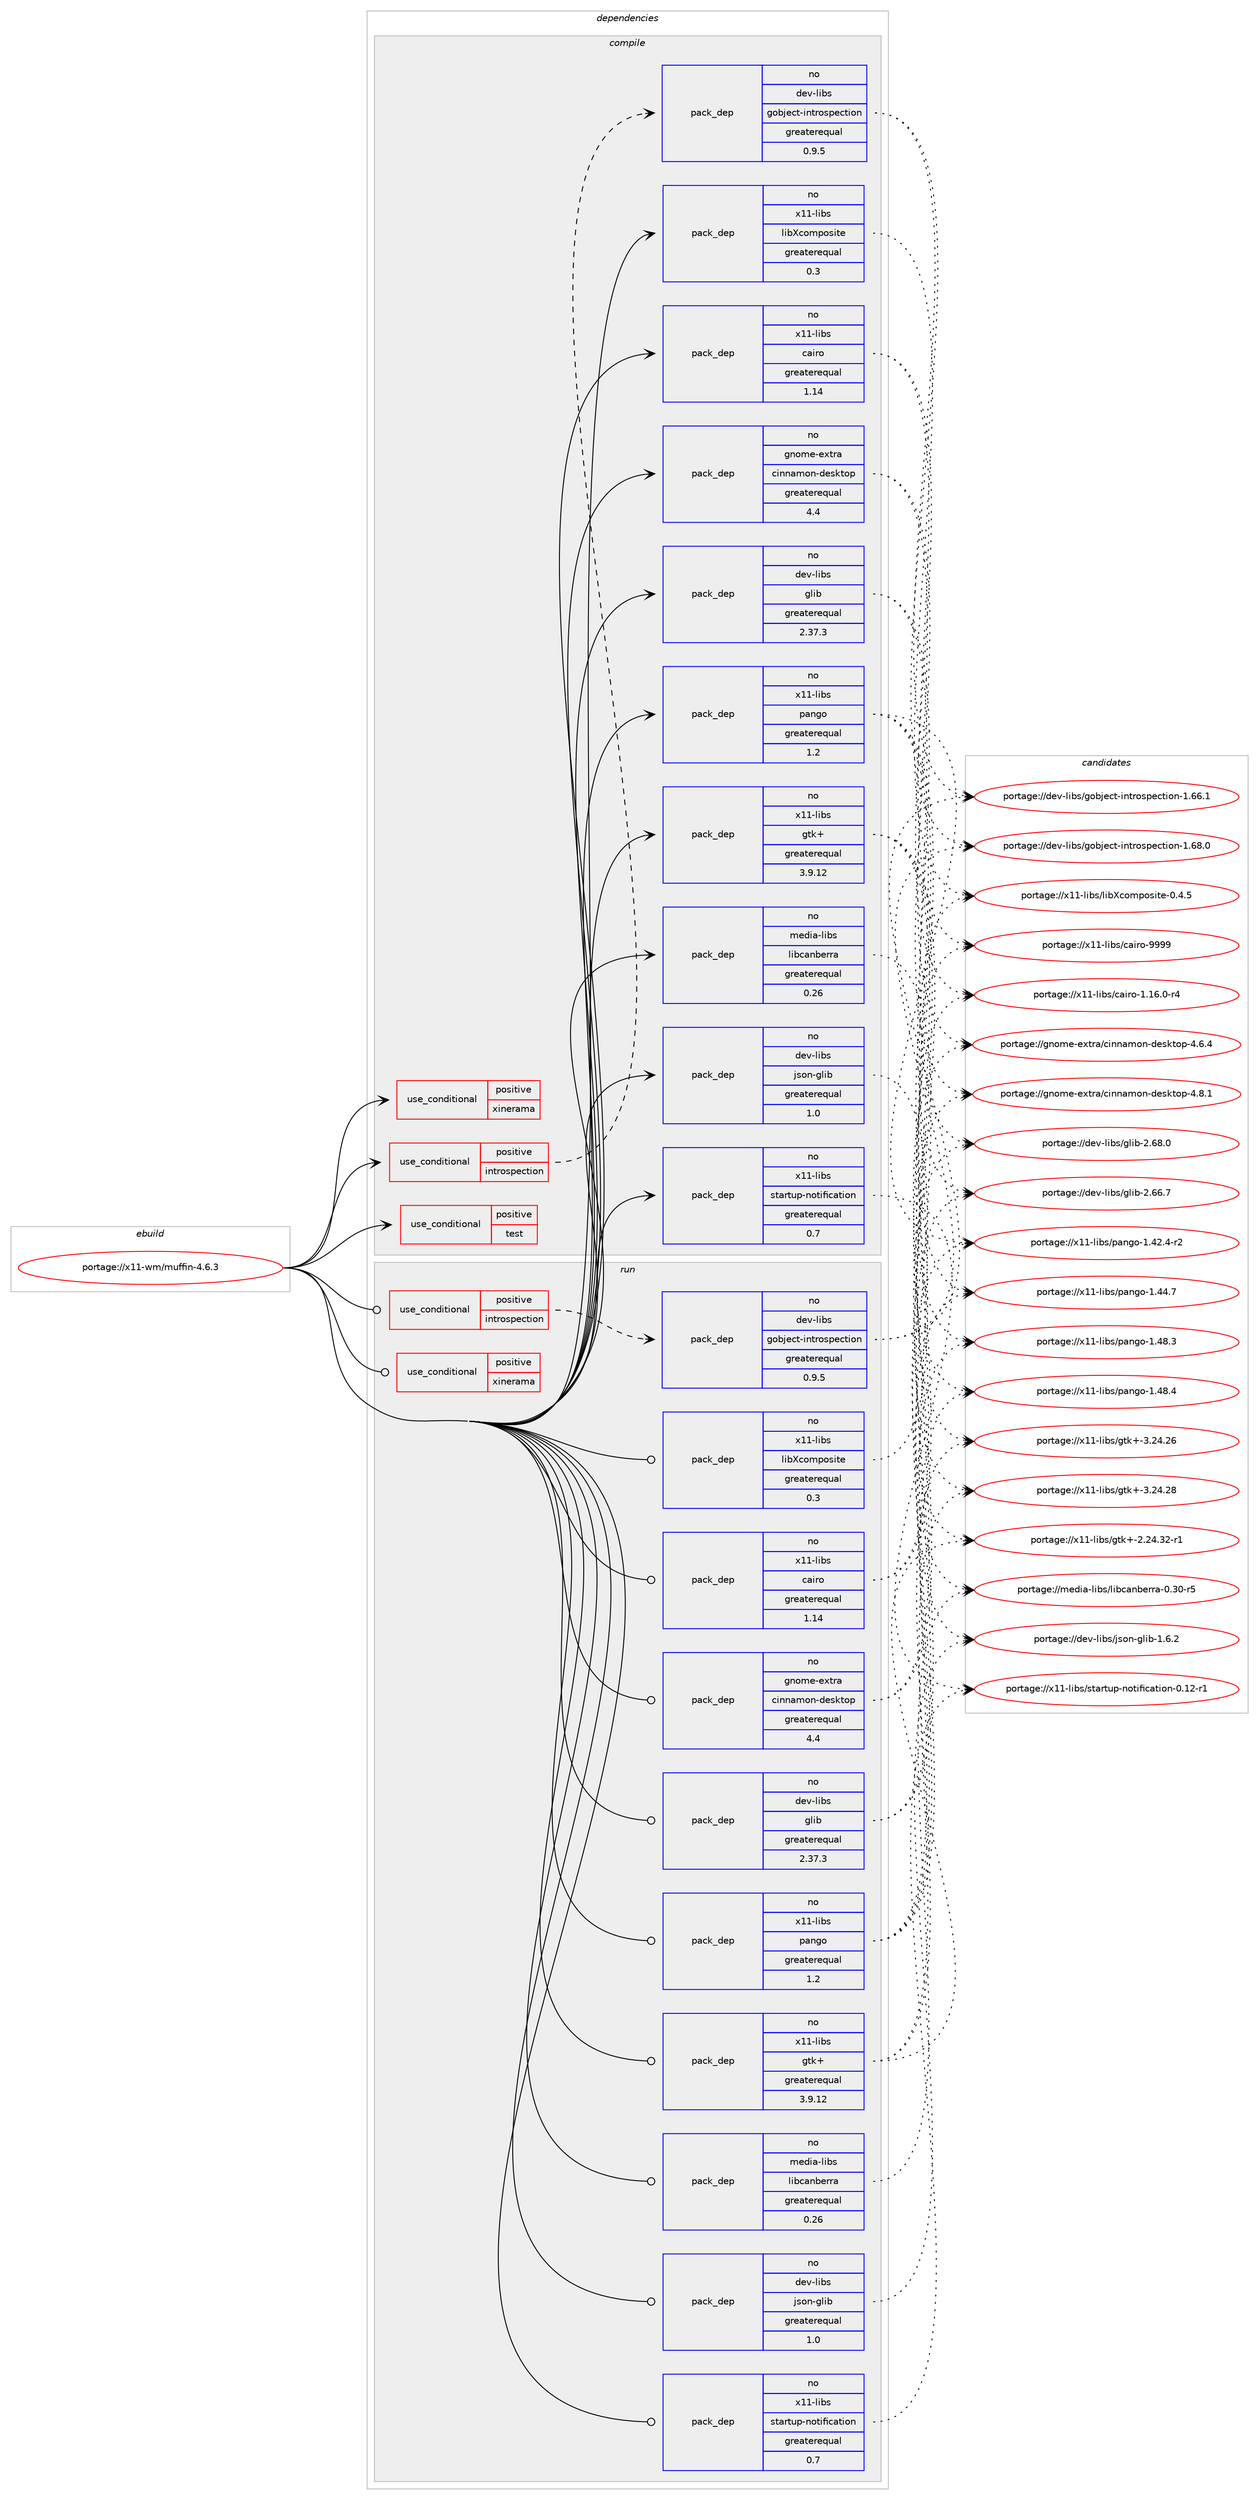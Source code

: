 digraph prolog {

# *************
# Graph options
# *************

newrank=true;
concentrate=true;
compound=true;
graph [rankdir=LR,fontname=Helvetica,fontsize=10,ranksep=1.5];#, ranksep=2.5, nodesep=0.2];
edge  [arrowhead=vee];
node  [fontname=Helvetica,fontsize=10];

# **********
# The ebuild
# **********

subgraph cluster_leftcol {
color=gray;
rank=same;
label=<<i>ebuild</i>>;
id [label="portage://x11-wm/muffin-4.6.3", color=red, width=4, href="../x11-wm/muffin-4.6.3.svg"];
}

# ****************
# The dependencies
# ****************

subgraph cluster_midcol {
color=gray;
label=<<i>dependencies</i>>;
subgraph cluster_compile {
fillcolor="#eeeeee";
style=filled;
label=<<i>compile</i>>;
subgraph cond1340 {
dependency3278 [label=<<TABLE BORDER="0" CELLBORDER="1" CELLSPACING="0" CELLPADDING="4"><TR><TD ROWSPAN="3" CELLPADDING="10">use_conditional</TD></TR><TR><TD>positive</TD></TR><TR><TD>introspection</TD></TR></TABLE>>, shape=none, color=red];
subgraph pack1859 {
dependency3279 [label=<<TABLE BORDER="0" CELLBORDER="1" CELLSPACING="0" CELLPADDING="4" WIDTH="220"><TR><TD ROWSPAN="6" CELLPADDING="30">pack_dep</TD></TR><TR><TD WIDTH="110">no</TD></TR><TR><TD>dev-libs</TD></TR><TR><TD>gobject-introspection</TD></TR><TR><TD>greaterequal</TD></TR><TR><TD>0.9.5</TD></TR></TABLE>>, shape=none, color=blue];
}
dependency3278:e -> dependency3279:w [weight=20,style="dashed",arrowhead="vee"];
}
id:e -> dependency3278:w [weight=20,style="solid",arrowhead="vee"];
subgraph cond1341 {
dependency3280 [label=<<TABLE BORDER="0" CELLBORDER="1" CELLSPACING="0" CELLPADDING="4"><TR><TD ROWSPAN="3" CELLPADDING="10">use_conditional</TD></TR><TR><TD>positive</TD></TR><TR><TD>test</TD></TR></TABLE>>, shape=none, color=red];
# *** BEGIN UNKNOWN DEPENDENCY TYPE (TODO) ***
# dependency3280 -> package_dependency(portage://x11-wm/muffin-4.6.3,install,no,app-text,docbook-xml-dtd,none,[,,],[slot(4.5)],[])
# *** END UNKNOWN DEPENDENCY TYPE (TODO) ***

}
id:e -> dependency3280:w [weight=20,style="solid",arrowhead="vee"];
subgraph cond1342 {
dependency3281 [label=<<TABLE BORDER="0" CELLBORDER="1" CELLSPACING="0" CELLPADDING="4"><TR><TD ROWSPAN="3" CELLPADDING="10">use_conditional</TD></TR><TR><TD>positive</TD></TR><TR><TD>xinerama</TD></TR></TABLE>>, shape=none, color=red];
# *** BEGIN UNKNOWN DEPENDENCY TYPE (TODO) ***
# dependency3281 -> package_dependency(portage://x11-wm/muffin-4.6.3,install,no,x11-libs,libXinerama,none,[,,],[],[])
# *** END UNKNOWN DEPENDENCY TYPE (TODO) ***

}
id:e -> dependency3281:w [weight=20,style="solid",arrowhead="vee"];
subgraph pack1860 {
dependency3282 [label=<<TABLE BORDER="0" CELLBORDER="1" CELLSPACING="0" CELLPADDING="4" WIDTH="220"><TR><TD ROWSPAN="6" CELLPADDING="30">pack_dep</TD></TR><TR><TD WIDTH="110">no</TD></TR><TR><TD>dev-libs</TD></TR><TR><TD>glib</TD></TR><TR><TD>greaterequal</TD></TR><TR><TD>2.37.3</TD></TR></TABLE>>, shape=none, color=blue];
}
id:e -> dependency3282:w [weight=20,style="solid",arrowhead="vee"];
subgraph pack1861 {
dependency3283 [label=<<TABLE BORDER="0" CELLBORDER="1" CELLSPACING="0" CELLPADDING="4" WIDTH="220"><TR><TD ROWSPAN="6" CELLPADDING="30">pack_dep</TD></TR><TR><TD WIDTH="110">no</TD></TR><TR><TD>dev-libs</TD></TR><TR><TD>json-glib</TD></TR><TR><TD>greaterequal</TD></TR><TR><TD>1.0</TD></TR></TABLE>>, shape=none, color=blue];
}
id:e -> dependency3283:w [weight=20,style="solid",arrowhead="vee"];
subgraph pack1862 {
dependency3284 [label=<<TABLE BORDER="0" CELLBORDER="1" CELLSPACING="0" CELLPADDING="4" WIDTH="220"><TR><TD ROWSPAN="6" CELLPADDING="30">pack_dep</TD></TR><TR><TD WIDTH="110">no</TD></TR><TR><TD>gnome-extra</TD></TR><TR><TD>cinnamon-desktop</TD></TR><TR><TD>greaterequal</TD></TR><TR><TD>4.4</TD></TR></TABLE>>, shape=none, color=blue];
}
id:e -> dependency3284:w [weight=20,style="solid",arrowhead="vee"];
# *** BEGIN UNKNOWN DEPENDENCY TYPE (TODO) ***
# id -> package_dependency(portage://x11-wm/muffin-4.6.3,install,no,gnome-extra,zenity,none,[,,],[],[])
# *** END UNKNOWN DEPENDENCY TYPE (TODO) ***

subgraph pack1863 {
dependency3285 [label=<<TABLE BORDER="0" CELLBORDER="1" CELLSPACING="0" CELLPADDING="4" WIDTH="220"><TR><TD ROWSPAN="6" CELLPADDING="30">pack_dep</TD></TR><TR><TD WIDTH="110">no</TD></TR><TR><TD>media-libs</TD></TR><TR><TD>libcanberra</TD></TR><TR><TD>greaterequal</TD></TR><TR><TD>0.26</TD></TR></TABLE>>, shape=none, color=blue];
}
id:e -> dependency3285:w [weight=20,style="solid",arrowhead="vee"];
# *** BEGIN UNKNOWN DEPENDENCY TYPE (TODO) ***
# id -> package_dependency(portage://x11-wm/muffin-4.6.3,install,no,virtual,opengl,none,[,,],[],[])
# *** END UNKNOWN DEPENDENCY TYPE (TODO) ***

# *** BEGIN UNKNOWN DEPENDENCY TYPE (TODO) ***
# id -> package_dependency(portage://x11-wm/muffin-4.6.3,install,no,x11-base,xorg-proto,none,[,,],[],[])
# *** END UNKNOWN DEPENDENCY TYPE (TODO) ***

subgraph pack1864 {
dependency3286 [label=<<TABLE BORDER="0" CELLBORDER="1" CELLSPACING="0" CELLPADDING="4" WIDTH="220"><TR><TD ROWSPAN="6" CELLPADDING="30">pack_dep</TD></TR><TR><TD WIDTH="110">no</TD></TR><TR><TD>x11-libs</TD></TR><TR><TD>cairo</TD></TR><TR><TD>greaterequal</TD></TR><TR><TD>1.14</TD></TR></TABLE>>, shape=none, color=blue];
}
id:e -> dependency3286:w [weight=20,style="solid",arrowhead="vee"];
# *** BEGIN UNKNOWN DEPENDENCY TYPE (TODO) ***
# id -> package_dependency(portage://x11-wm/muffin-4.6.3,install,no,x11-libs,gdk-pixbuf,none,[,,],[slot(2)],[use(optenable(introspection),none)])
# *** END UNKNOWN DEPENDENCY TYPE (TODO) ***

subgraph pack1865 {
dependency3287 [label=<<TABLE BORDER="0" CELLBORDER="1" CELLSPACING="0" CELLPADDING="4" WIDTH="220"><TR><TD ROWSPAN="6" CELLPADDING="30">pack_dep</TD></TR><TR><TD WIDTH="110">no</TD></TR><TR><TD>x11-libs</TD></TR><TR><TD>gtk+</TD></TR><TR><TD>greaterequal</TD></TR><TR><TD>3.9.12</TD></TR></TABLE>>, shape=none, color=blue];
}
id:e -> dependency3287:w [weight=20,style="solid",arrowhead="vee"];
# *** BEGIN UNKNOWN DEPENDENCY TYPE (TODO) ***
# id -> package_dependency(portage://x11-wm/muffin-4.6.3,install,no,x11-libs,libICE,none,[,,],[],[])
# *** END UNKNOWN DEPENDENCY TYPE (TODO) ***

# *** BEGIN UNKNOWN DEPENDENCY TYPE (TODO) ***
# id -> package_dependency(portage://x11-wm/muffin-4.6.3,install,no,x11-libs,libSM,none,[,,],[],[])
# *** END UNKNOWN DEPENDENCY TYPE (TODO) ***

# *** BEGIN UNKNOWN DEPENDENCY TYPE (TODO) ***
# id -> package_dependency(portage://x11-wm/muffin-4.6.3,install,no,x11-libs,libX11,none,[,,],[],[])
# *** END UNKNOWN DEPENDENCY TYPE (TODO) ***

subgraph pack1866 {
dependency3288 [label=<<TABLE BORDER="0" CELLBORDER="1" CELLSPACING="0" CELLPADDING="4" WIDTH="220"><TR><TD ROWSPAN="6" CELLPADDING="30">pack_dep</TD></TR><TR><TD WIDTH="110">no</TD></TR><TR><TD>x11-libs</TD></TR><TR><TD>libXcomposite</TD></TR><TR><TD>greaterequal</TD></TR><TR><TD>0.3</TD></TR></TABLE>>, shape=none, color=blue];
}
id:e -> dependency3288:w [weight=20,style="solid",arrowhead="vee"];
# *** BEGIN UNKNOWN DEPENDENCY TYPE (TODO) ***
# id -> package_dependency(portage://x11-wm/muffin-4.6.3,install,no,x11-libs,libXcomposite,none,[,,],[],[])
# *** END UNKNOWN DEPENDENCY TYPE (TODO) ***

# *** BEGIN UNKNOWN DEPENDENCY TYPE (TODO) ***
# id -> package_dependency(portage://x11-wm/muffin-4.6.3,install,no,x11-libs,libXcursor,none,[,,],[],[])
# *** END UNKNOWN DEPENDENCY TYPE (TODO) ***

# *** BEGIN UNKNOWN DEPENDENCY TYPE (TODO) ***
# id -> package_dependency(portage://x11-wm/muffin-4.6.3,install,no,x11-libs,libXdamage,none,[,,],[],[])
# *** END UNKNOWN DEPENDENCY TYPE (TODO) ***

# *** BEGIN UNKNOWN DEPENDENCY TYPE (TODO) ***
# id -> package_dependency(portage://x11-wm/muffin-4.6.3,install,no,x11-libs,libXext,none,[,,],[],[])
# *** END UNKNOWN DEPENDENCY TYPE (TODO) ***

# *** BEGIN UNKNOWN DEPENDENCY TYPE (TODO) ***
# id -> package_dependency(portage://x11-wm/muffin-4.6.3,install,no,x11-libs,libXfixes,none,[,,],[],[])
# *** END UNKNOWN DEPENDENCY TYPE (TODO) ***

# *** BEGIN UNKNOWN DEPENDENCY TYPE (TODO) ***
# id -> package_dependency(portage://x11-wm/muffin-4.6.3,install,no,x11-libs,libXrandr,none,[,,],[],[])
# *** END UNKNOWN DEPENDENCY TYPE (TODO) ***

# *** BEGIN UNKNOWN DEPENDENCY TYPE (TODO) ***
# id -> package_dependency(portage://x11-wm/muffin-4.6.3,install,no,x11-libs,libXrender,none,[,,],[],[])
# *** END UNKNOWN DEPENDENCY TYPE (TODO) ***

# *** BEGIN UNKNOWN DEPENDENCY TYPE (TODO) ***
# id -> package_dependency(portage://x11-wm/muffin-4.6.3,install,no,x11-libs,libxkbcommon,none,[,,],[],[])
# *** END UNKNOWN DEPENDENCY TYPE (TODO) ***

subgraph pack1867 {
dependency3289 [label=<<TABLE BORDER="0" CELLBORDER="1" CELLSPACING="0" CELLPADDING="4" WIDTH="220"><TR><TD ROWSPAN="6" CELLPADDING="30">pack_dep</TD></TR><TR><TD WIDTH="110">no</TD></TR><TR><TD>x11-libs</TD></TR><TR><TD>pango</TD></TR><TR><TD>greaterequal</TD></TR><TR><TD>1.2</TD></TR></TABLE>>, shape=none, color=blue];
}
id:e -> dependency3289:w [weight=20,style="solid",arrowhead="vee"];
subgraph pack1868 {
dependency3290 [label=<<TABLE BORDER="0" CELLBORDER="1" CELLSPACING="0" CELLPADDING="4" WIDTH="220"><TR><TD ROWSPAN="6" CELLPADDING="30">pack_dep</TD></TR><TR><TD WIDTH="110">no</TD></TR><TR><TD>x11-libs</TD></TR><TR><TD>startup-notification</TD></TR><TR><TD>greaterequal</TD></TR><TR><TD>0.7</TD></TR></TABLE>>, shape=none, color=blue];
}
id:e -> dependency3290:w [weight=20,style="solid",arrowhead="vee"];
}
subgraph cluster_compileandrun {
fillcolor="#eeeeee";
style=filled;
label=<<i>compile and run</i>>;
}
subgraph cluster_run {
fillcolor="#eeeeee";
style=filled;
label=<<i>run</i>>;
subgraph cond1343 {
dependency3291 [label=<<TABLE BORDER="0" CELLBORDER="1" CELLSPACING="0" CELLPADDING="4"><TR><TD ROWSPAN="3" CELLPADDING="10">use_conditional</TD></TR><TR><TD>positive</TD></TR><TR><TD>introspection</TD></TR></TABLE>>, shape=none, color=red];
subgraph pack1869 {
dependency3292 [label=<<TABLE BORDER="0" CELLBORDER="1" CELLSPACING="0" CELLPADDING="4" WIDTH="220"><TR><TD ROWSPAN="6" CELLPADDING="30">pack_dep</TD></TR><TR><TD WIDTH="110">no</TD></TR><TR><TD>dev-libs</TD></TR><TR><TD>gobject-introspection</TD></TR><TR><TD>greaterequal</TD></TR><TR><TD>0.9.5</TD></TR></TABLE>>, shape=none, color=blue];
}
dependency3291:e -> dependency3292:w [weight=20,style="dashed",arrowhead="vee"];
}
id:e -> dependency3291:w [weight=20,style="solid",arrowhead="odot"];
subgraph cond1344 {
dependency3293 [label=<<TABLE BORDER="0" CELLBORDER="1" CELLSPACING="0" CELLPADDING="4"><TR><TD ROWSPAN="3" CELLPADDING="10">use_conditional</TD></TR><TR><TD>positive</TD></TR><TR><TD>xinerama</TD></TR></TABLE>>, shape=none, color=red];
# *** BEGIN UNKNOWN DEPENDENCY TYPE (TODO) ***
# dependency3293 -> package_dependency(portage://x11-wm/muffin-4.6.3,run,no,x11-libs,libXinerama,none,[,,],[],[])
# *** END UNKNOWN DEPENDENCY TYPE (TODO) ***

}
id:e -> dependency3293:w [weight=20,style="solid",arrowhead="odot"];
subgraph pack1870 {
dependency3294 [label=<<TABLE BORDER="0" CELLBORDER="1" CELLSPACING="0" CELLPADDING="4" WIDTH="220"><TR><TD ROWSPAN="6" CELLPADDING="30">pack_dep</TD></TR><TR><TD WIDTH="110">no</TD></TR><TR><TD>dev-libs</TD></TR><TR><TD>glib</TD></TR><TR><TD>greaterequal</TD></TR><TR><TD>2.37.3</TD></TR></TABLE>>, shape=none, color=blue];
}
id:e -> dependency3294:w [weight=20,style="solid",arrowhead="odot"];
subgraph pack1871 {
dependency3295 [label=<<TABLE BORDER="0" CELLBORDER="1" CELLSPACING="0" CELLPADDING="4" WIDTH="220"><TR><TD ROWSPAN="6" CELLPADDING="30">pack_dep</TD></TR><TR><TD WIDTH="110">no</TD></TR><TR><TD>dev-libs</TD></TR><TR><TD>json-glib</TD></TR><TR><TD>greaterequal</TD></TR><TR><TD>1.0</TD></TR></TABLE>>, shape=none, color=blue];
}
id:e -> dependency3295:w [weight=20,style="solid",arrowhead="odot"];
subgraph pack1872 {
dependency3296 [label=<<TABLE BORDER="0" CELLBORDER="1" CELLSPACING="0" CELLPADDING="4" WIDTH="220"><TR><TD ROWSPAN="6" CELLPADDING="30">pack_dep</TD></TR><TR><TD WIDTH="110">no</TD></TR><TR><TD>gnome-extra</TD></TR><TR><TD>cinnamon-desktop</TD></TR><TR><TD>greaterequal</TD></TR><TR><TD>4.4</TD></TR></TABLE>>, shape=none, color=blue];
}
id:e -> dependency3296:w [weight=20,style="solid",arrowhead="odot"];
# *** BEGIN UNKNOWN DEPENDENCY TYPE (TODO) ***
# id -> package_dependency(portage://x11-wm/muffin-4.6.3,run,no,gnome-extra,zenity,none,[,,],[],[])
# *** END UNKNOWN DEPENDENCY TYPE (TODO) ***

subgraph pack1873 {
dependency3297 [label=<<TABLE BORDER="0" CELLBORDER="1" CELLSPACING="0" CELLPADDING="4" WIDTH="220"><TR><TD ROWSPAN="6" CELLPADDING="30">pack_dep</TD></TR><TR><TD WIDTH="110">no</TD></TR><TR><TD>media-libs</TD></TR><TR><TD>libcanberra</TD></TR><TR><TD>greaterequal</TD></TR><TR><TD>0.26</TD></TR></TABLE>>, shape=none, color=blue];
}
id:e -> dependency3297:w [weight=20,style="solid",arrowhead="odot"];
# *** BEGIN UNKNOWN DEPENDENCY TYPE (TODO) ***
# id -> package_dependency(portage://x11-wm/muffin-4.6.3,run,no,virtual,opengl,none,[,,],[],[])
# *** END UNKNOWN DEPENDENCY TYPE (TODO) ***

subgraph pack1874 {
dependency3298 [label=<<TABLE BORDER="0" CELLBORDER="1" CELLSPACING="0" CELLPADDING="4" WIDTH="220"><TR><TD ROWSPAN="6" CELLPADDING="30">pack_dep</TD></TR><TR><TD WIDTH="110">no</TD></TR><TR><TD>x11-libs</TD></TR><TR><TD>cairo</TD></TR><TR><TD>greaterequal</TD></TR><TR><TD>1.14</TD></TR></TABLE>>, shape=none, color=blue];
}
id:e -> dependency3298:w [weight=20,style="solid",arrowhead="odot"];
# *** BEGIN UNKNOWN DEPENDENCY TYPE (TODO) ***
# id -> package_dependency(portage://x11-wm/muffin-4.6.3,run,no,x11-libs,gdk-pixbuf,none,[,,],[slot(2)],[use(optenable(introspection),none)])
# *** END UNKNOWN DEPENDENCY TYPE (TODO) ***

subgraph pack1875 {
dependency3299 [label=<<TABLE BORDER="0" CELLBORDER="1" CELLSPACING="0" CELLPADDING="4" WIDTH="220"><TR><TD ROWSPAN="6" CELLPADDING="30">pack_dep</TD></TR><TR><TD WIDTH="110">no</TD></TR><TR><TD>x11-libs</TD></TR><TR><TD>gtk+</TD></TR><TR><TD>greaterequal</TD></TR><TR><TD>3.9.12</TD></TR></TABLE>>, shape=none, color=blue];
}
id:e -> dependency3299:w [weight=20,style="solid",arrowhead="odot"];
# *** BEGIN UNKNOWN DEPENDENCY TYPE (TODO) ***
# id -> package_dependency(portage://x11-wm/muffin-4.6.3,run,no,x11-libs,libICE,none,[,,],[],[])
# *** END UNKNOWN DEPENDENCY TYPE (TODO) ***

# *** BEGIN UNKNOWN DEPENDENCY TYPE (TODO) ***
# id -> package_dependency(portage://x11-wm/muffin-4.6.3,run,no,x11-libs,libSM,none,[,,],[],[])
# *** END UNKNOWN DEPENDENCY TYPE (TODO) ***

# *** BEGIN UNKNOWN DEPENDENCY TYPE (TODO) ***
# id -> package_dependency(portage://x11-wm/muffin-4.6.3,run,no,x11-libs,libX11,none,[,,],[],[])
# *** END UNKNOWN DEPENDENCY TYPE (TODO) ***

subgraph pack1876 {
dependency3300 [label=<<TABLE BORDER="0" CELLBORDER="1" CELLSPACING="0" CELLPADDING="4" WIDTH="220"><TR><TD ROWSPAN="6" CELLPADDING="30">pack_dep</TD></TR><TR><TD WIDTH="110">no</TD></TR><TR><TD>x11-libs</TD></TR><TR><TD>libXcomposite</TD></TR><TR><TD>greaterequal</TD></TR><TR><TD>0.3</TD></TR></TABLE>>, shape=none, color=blue];
}
id:e -> dependency3300:w [weight=20,style="solid",arrowhead="odot"];
# *** BEGIN UNKNOWN DEPENDENCY TYPE (TODO) ***
# id -> package_dependency(portage://x11-wm/muffin-4.6.3,run,no,x11-libs,libXcomposite,none,[,,],[],[])
# *** END UNKNOWN DEPENDENCY TYPE (TODO) ***

# *** BEGIN UNKNOWN DEPENDENCY TYPE (TODO) ***
# id -> package_dependency(portage://x11-wm/muffin-4.6.3,run,no,x11-libs,libXcursor,none,[,,],[],[])
# *** END UNKNOWN DEPENDENCY TYPE (TODO) ***

# *** BEGIN UNKNOWN DEPENDENCY TYPE (TODO) ***
# id -> package_dependency(portage://x11-wm/muffin-4.6.3,run,no,x11-libs,libXdamage,none,[,,],[],[])
# *** END UNKNOWN DEPENDENCY TYPE (TODO) ***

# *** BEGIN UNKNOWN DEPENDENCY TYPE (TODO) ***
# id -> package_dependency(portage://x11-wm/muffin-4.6.3,run,no,x11-libs,libXext,none,[,,],[],[])
# *** END UNKNOWN DEPENDENCY TYPE (TODO) ***

# *** BEGIN UNKNOWN DEPENDENCY TYPE (TODO) ***
# id -> package_dependency(portage://x11-wm/muffin-4.6.3,run,no,x11-libs,libXfixes,none,[,,],[],[])
# *** END UNKNOWN DEPENDENCY TYPE (TODO) ***

# *** BEGIN UNKNOWN DEPENDENCY TYPE (TODO) ***
# id -> package_dependency(portage://x11-wm/muffin-4.6.3,run,no,x11-libs,libXrandr,none,[,,],[],[])
# *** END UNKNOWN DEPENDENCY TYPE (TODO) ***

# *** BEGIN UNKNOWN DEPENDENCY TYPE (TODO) ***
# id -> package_dependency(portage://x11-wm/muffin-4.6.3,run,no,x11-libs,libXrender,none,[,,],[],[])
# *** END UNKNOWN DEPENDENCY TYPE (TODO) ***

# *** BEGIN UNKNOWN DEPENDENCY TYPE (TODO) ***
# id -> package_dependency(portage://x11-wm/muffin-4.6.3,run,no,x11-libs,libxkbcommon,none,[,,],[],[])
# *** END UNKNOWN DEPENDENCY TYPE (TODO) ***

subgraph pack1877 {
dependency3301 [label=<<TABLE BORDER="0" CELLBORDER="1" CELLSPACING="0" CELLPADDING="4" WIDTH="220"><TR><TD ROWSPAN="6" CELLPADDING="30">pack_dep</TD></TR><TR><TD WIDTH="110">no</TD></TR><TR><TD>x11-libs</TD></TR><TR><TD>pango</TD></TR><TR><TD>greaterequal</TD></TR><TR><TD>1.2</TD></TR></TABLE>>, shape=none, color=blue];
}
id:e -> dependency3301:w [weight=20,style="solid",arrowhead="odot"];
subgraph pack1878 {
dependency3302 [label=<<TABLE BORDER="0" CELLBORDER="1" CELLSPACING="0" CELLPADDING="4" WIDTH="220"><TR><TD ROWSPAN="6" CELLPADDING="30">pack_dep</TD></TR><TR><TD WIDTH="110">no</TD></TR><TR><TD>x11-libs</TD></TR><TR><TD>startup-notification</TD></TR><TR><TD>greaterequal</TD></TR><TR><TD>0.7</TD></TR></TABLE>>, shape=none, color=blue];
}
id:e -> dependency3302:w [weight=20,style="solid",arrowhead="odot"];
}
}

# **************
# The candidates
# **************

subgraph cluster_choices {
rank=same;
color=gray;
label=<<i>candidates</i>>;

subgraph choice1859 {
color=black;
nodesep=1;
choice1001011184510810598115471031119810610199116451051101161141111151121019911610511111045494654544649 [label="portage://dev-libs/gobject-introspection-1.66.1", color=red, width=4,href="../dev-libs/gobject-introspection-1.66.1.svg"];
choice1001011184510810598115471031119810610199116451051101161141111151121019911610511111045494654564648 [label="portage://dev-libs/gobject-introspection-1.68.0", color=red, width=4,href="../dev-libs/gobject-introspection-1.68.0.svg"];
dependency3279:e -> choice1001011184510810598115471031119810610199116451051101161141111151121019911610511111045494654544649:w [style=dotted,weight="100"];
dependency3279:e -> choice1001011184510810598115471031119810610199116451051101161141111151121019911610511111045494654564648:w [style=dotted,weight="100"];
}
subgraph choice1860 {
color=black;
nodesep=1;
choice1001011184510810598115471031081059845504654544655 [label="portage://dev-libs/glib-2.66.7", color=red, width=4,href="../dev-libs/glib-2.66.7.svg"];
choice1001011184510810598115471031081059845504654564648 [label="portage://dev-libs/glib-2.68.0", color=red, width=4,href="../dev-libs/glib-2.68.0.svg"];
dependency3282:e -> choice1001011184510810598115471031081059845504654544655:w [style=dotted,weight="100"];
dependency3282:e -> choice1001011184510810598115471031081059845504654564648:w [style=dotted,weight="100"];
}
subgraph choice1861 {
color=black;
nodesep=1;
choice1001011184510810598115471061151111104510310810598454946544650 [label="portage://dev-libs/json-glib-1.6.2", color=red, width=4,href="../dev-libs/json-glib-1.6.2.svg"];
dependency3283:e -> choice1001011184510810598115471061151111104510310810598454946544650:w [style=dotted,weight="100"];
}
subgraph choice1862 {
color=black;
nodesep=1;
choice103110111109101451011201161149747991051101109710911111045100101115107116111112455246544652 [label="portage://gnome-extra/cinnamon-desktop-4.6.4", color=red, width=4,href="../gnome-extra/cinnamon-desktop-4.6.4.svg"];
choice103110111109101451011201161149747991051101109710911111045100101115107116111112455246564649 [label="portage://gnome-extra/cinnamon-desktop-4.8.1", color=red, width=4,href="../gnome-extra/cinnamon-desktop-4.8.1.svg"];
dependency3284:e -> choice103110111109101451011201161149747991051101109710911111045100101115107116111112455246544652:w [style=dotted,weight="100"];
dependency3284:e -> choice103110111109101451011201161149747991051101109710911111045100101115107116111112455246564649:w [style=dotted,weight="100"];
}
subgraph choice1863 {
color=black;
nodesep=1;
choice10910110010597451081059811547108105989997110981011141149745484651484511453 [label="portage://media-libs/libcanberra-0.30-r5", color=red, width=4,href="../media-libs/libcanberra-0.30-r5.svg"];
dependency3285:e -> choice10910110010597451081059811547108105989997110981011141149745484651484511453:w [style=dotted,weight="100"];
}
subgraph choice1864 {
color=black;
nodesep=1;
choice12049494510810598115479997105114111454946495446484511452 [label="portage://x11-libs/cairo-1.16.0-r4", color=red, width=4,href="../x11-libs/cairo-1.16.0-r4.svg"];
choice120494945108105981154799971051141114557575757 [label="portage://x11-libs/cairo-9999", color=red, width=4,href="../x11-libs/cairo-9999.svg"];
dependency3286:e -> choice12049494510810598115479997105114111454946495446484511452:w [style=dotted,weight="100"];
dependency3286:e -> choice120494945108105981154799971051141114557575757:w [style=dotted,weight="100"];
}
subgraph choice1865 {
color=black;
nodesep=1;
choice12049494510810598115471031161074345504650524651504511449 [label="portage://x11-libs/gtk+-2.24.32-r1", color=red, width=4,href="../x11-libs/gtk+-2.24.32-r1.svg"];
choice1204949451081059811547103116107434551465052465054 [label="portage://x11-libs/gtk+-3.24.26", color=red, width=4,href="../x11-libs/gtk+-3.24.26.svg"];
choice1204949451081059811547103116107434551465052465056 [label="portage://x11-libs/gtk+-3.24.28", color=red, width=4,href="../x11-libs/gtk+-3.24.28.svg"];
dependency3287:e -> choice12049494510810598115471031161074345504650524651504511449:w [style=dotted,weight="100"];
dependency3287:e -> choice1204949451081059811547103116107434551465052465054:w [style=dotted,weight="100"];
dependency3287:e -> choice1204949451081059811547103116107434551465052465056:w [style=dotted,weight="100"];
}
subgraph choice1866 {
color=black;
nodesep=1;
choice1204949451081059811547108105988899111109112111115105116101454846524653 [label="portage://x11-libs/libXcomposite-0.4.5", color=red, width=4,href="../x11-libs/libXcomposite-0.4.5.svg"];
dependency3288:e -> choice1204949451081059811547108105988899111109112111115105116101454846524653:w [style=dotted,weight="100"];
}
subgraph choice1867 {
color=black;
nodesep=1;
choice120494945108105981154711297110103111454946525046524511450 [label="portage://x11-libs/pango-1.42.4-r2", color=red, width=4,href="../x11-libs/pango-1.42.4-r2.svg"];
choice12049494510810598115471129711010311145494652524655 [label="portage://x11-libs/pango-1.44.7", color=red, width=4,href="../x11-libs/pango-1.44.7.svg"];
choice12049494510810598115471129711010311145494652564651 [label="portage://x11-libs/pango-1.48.3", color=red, width=4,href="../x11-libs/pango-1.48.3.svg"];
choice12049494510810598115471129711010311145494652564652 [label="portage://x11-libs/pango-1.48.4", color=red, width=4,href="../x11-libs/pango-1.48.4.svg"];
dependency3289:e -> choice120494945108105981154711297110103111454946525046524511450:w [style=dotted,weight="100"];
dependency3289:e -> choice12049494510810598115471129711010311145494652524655:w [style=dotted,weight="100"];
dependency3289:e -> choice12049494510810598115471129711010311145494652564651:w [style=dotted,weight="100"];
dependency3289:e -> choice12049494510810598115471129711010311145494652564652:w [style=dotted,weight="100"];
}
subgraph choice1868 {
color=black;
nodesep=1;
choice12049494510810598115471151169711411611711245110111116105102105999711610511111045484649504511449 [label="portage://x11-libs/startup-notification-0.12-r1", color=red, width=4,href="../x11-libs/startup-notification-0.12-r1.svg"];
dependency3290:e -> choice12049494510810598115471151169711411611711245110111116105102105999711610511111045484649504511449:w [style=dotted,weight="100"];
}
subgraph choice1869 {
color=black;
nodesep=1;
choice1001011184510810598115471031119810610199116451051101161141111151121019911610511111045494654544649 [label="portage://dev-libs/gobject-introspection-1.66.1", color=red, width=4,href="../dev-libs/gobject-introspection-1.66.1.svg"];
choice1001011184510810598115471031119810610199116451051101161141111151121019911610511111045494654564648 [label="portage://dev-libs/gobject-introspection-1.68.0", color=red, width=4,href="../dev-libs/gobject-introspection-1.68.0.svg"];
dependency3292:e -> choice1001011184510810598115471031119810610199116451051101161141111151121019911610511111045494654544649:w [style=dotted,weight="100"];
dependency3292:e -> choice1001011184510810598115471031119810610199116451051101161141111151121019911610511111045494654564648:w [style=dotted,weight="100"];
}
subgraph choice1870 {
color=black;
nodesep=1;
choice1001011184510810598115471031081059845504654544655 [label="portage://dev-libs/glib-2.66.7", color=red, width=4,href="../dev-libs/glib-2.66.7.svg"];
choice1001011184510810598115471031081059845504654564648 [label="portage://dev-libs/glib-2.68.0", color=red, width=4,href="../dev-libs/glib-2.68.0.svg"];
dependency3294:e -> choice1001011184510810598115471031081059845504654544655:w [style=dotted,weight="100"];
dependency3294:e -> choice1001011184510810598115471031081059845504654564648:w [style=dotted,weight="100"];
}
subgraph choice1871 {
color=black;
nodesep=1;
choice1001011184510810598115471061151111104510310810598454946544650 [label="portage://dev-libs/json-glib-1.6.2", color=red, width=4,href="../dev-libs/json-glib-1.6.2.svg"];
dependency3295:e -> choice1001011184510810598115471061151111104510310810598454946544650:w [style=dotted,weight="100"];
}
subgraph choice1872 {
color=black;
nodesep=1;
choice103110111109101451011201161149747991051101109710911111045100101115107116111112455246544652 [label="portage://gnome-extra/cinnamon-desktop-4.6.4", color=red, width=4,href="../gnome-extra/cinnamon-desktop-4.6.4.svg"];
choice103110111109101451011201161149747991051101109710911111045100101115107116111112455246564649 [label="portage://gnome-extra/cinnamon-desktop-4.8.1", color=red, width=4,href="../gnome-extra/cinnamon-desktop-4.8.1.svg"];
dependency3296:e -> choice103110111109101451011201161149747991051101109710911111045100101115107116111112455246544652:w [style=dotted,weight="100"];
dependency3296:e -> choice103110111109101451011201161149747991051101109710911111045100101115107116111112455246564649:w [style=dotted,weight="100"];
}
subgraph choice1873 {
color=black;
nodesep=1;
choice10910110010597451081059811547108105989997110981011141149745484651484511453 [label="portage://media-libs/libcanberra-0.30-r5", color=red, width=4,href="../media-libs/libcanberra-0.30-r5.svg"];
dependency3297:e -> choice10910110010597451081059811547108105989997110981011141149745484651484511453:w [style=dotted,weight="100"];
}
subgraph choice1874 {
color=black;
nodesep=1;
choice12049494510810598115479997105114111454946495446484511452 [label="portage://x11-libs/cairo-1.16.0-r4", color=red, width=4,href="../x11-libs/cairo-1.16.0-r4.svg"];
choice120494945108105981154799971051141114557575757 [label="portage://x11-libs/cairo-9999", color=red, width=4,href="../x11-libs/cairo-9999.svg"];
dependency3298:e -> choice12049494510810598115479997105114111454946495446484511452:w [style=dotted,weight="100"];
dependency3298:e -> choice120494945108105981154799971051141114557575757:w [style=dotted,weight="100"];
}
subgraph choice1875 {
color=black;
nodesep=1;
choice12049494510810598115471031161074345504650524651504511449 [label="portage://x11-libs/gtk+-2.24.32-r1", color=red, width=4,href="../x11-libs/gtk+-2.24.32-r1.svg"];
choice1204949451081059811547103116107434551465052465054 [label="portage://x11-libs/gtk+-3.24.26", color=red, width=4,href="../x11-libs/gtk+-3.24.26.svg"];
choice1204949451081059811547103116107434551465052465056 [label="portage://x11-libs/gtk+-3.24.28", color=red, width=4,href="../x11-libs/gtk+-3.24.28.svg"];
dependency3299:e -> choice12049494510810598115471031161074345504650524651504511449:w [style=dotted,weight="100"];
dependency3299:e -> choice1204949451081059811547103116107434551465052465054:w [style=dotted,weight="100"];
dependency3299:e -> choice1204949451081059811547103116107434551465052465056:w [style=dotted,weight="100"];
}
subgraph choice1876 {
color=black;
nodesep=1;
choice1204949451081059811547108105988899111109112111115105116101454846524653 [label="portage://x11-libs/libXcomposite-0.4.5", color=red, width=4,href="../x11-libs/libXcomposite-0.4.5.svg"];
dependency3300:e -> choice1204949451081059811547108105988899111109112111115105116101454846524653:w [style=dotted,weight="100"];
}
subgraph choice1877 {
color=black;
nodesep=1;
choice120494945108105981154711297110103111454946525046524511450 [label="portage://x11-libs/pango-1.42.4-r2", color=red, width=4,href="../x11-libs/pango-1.42.4-r2.svg"];
choice12049494510810598115471129711010311145494652524655 [label="portage://x11-libs/pango-1.44.7", color=red, width=4,href="../x11-libs/pango-1.44.7.svg"];
choice12049494510810598115471129711010311145494652564651 [label="portage://x11-libs/pango-1.48.3", color=red, width=4,href="../x11-libs/pango-1.48.3.svg"];
choice12049494510810598115471129711010311145494652564652 [label="portage://x11-libs/pango-1.48.4", color=red, width=4,href="../x11-libs/pango-1.48.4.svg"];
dependency3301:e -> choice120494945108105981154711297110103111454946525046524511450:w [style=dotted,weight="100"];
dependency3301:e -> choice12049494510810598115471129711010311145494652524655:w [style=dotted,weight="100"];
dependency3301:e -> choice12049494510810598115471129711010311145494652564651:w [style=dotted,weight="100"];
dependency3301:e -> choice12049494510810598115471129711010311145494652564652:w [style=dotted,weight="100"];
}
subgraph choice1878 {
color=black;
nodesep=1;
choice12049494510810598115471151169711411611711245110111116105102105999711610511111045484649504511449 [label="portage://x11-libs/startup-notification-0.12-r1", color=red, width=4,href="../x11-libs/startup-notification-0.12-r1.svg"];
dependency3302:e -> choice12049494510810598115471151169711411611711245110111116105102105999711610511111045484649504511449:w [style=dotted,weight="100"];
}
}

}
